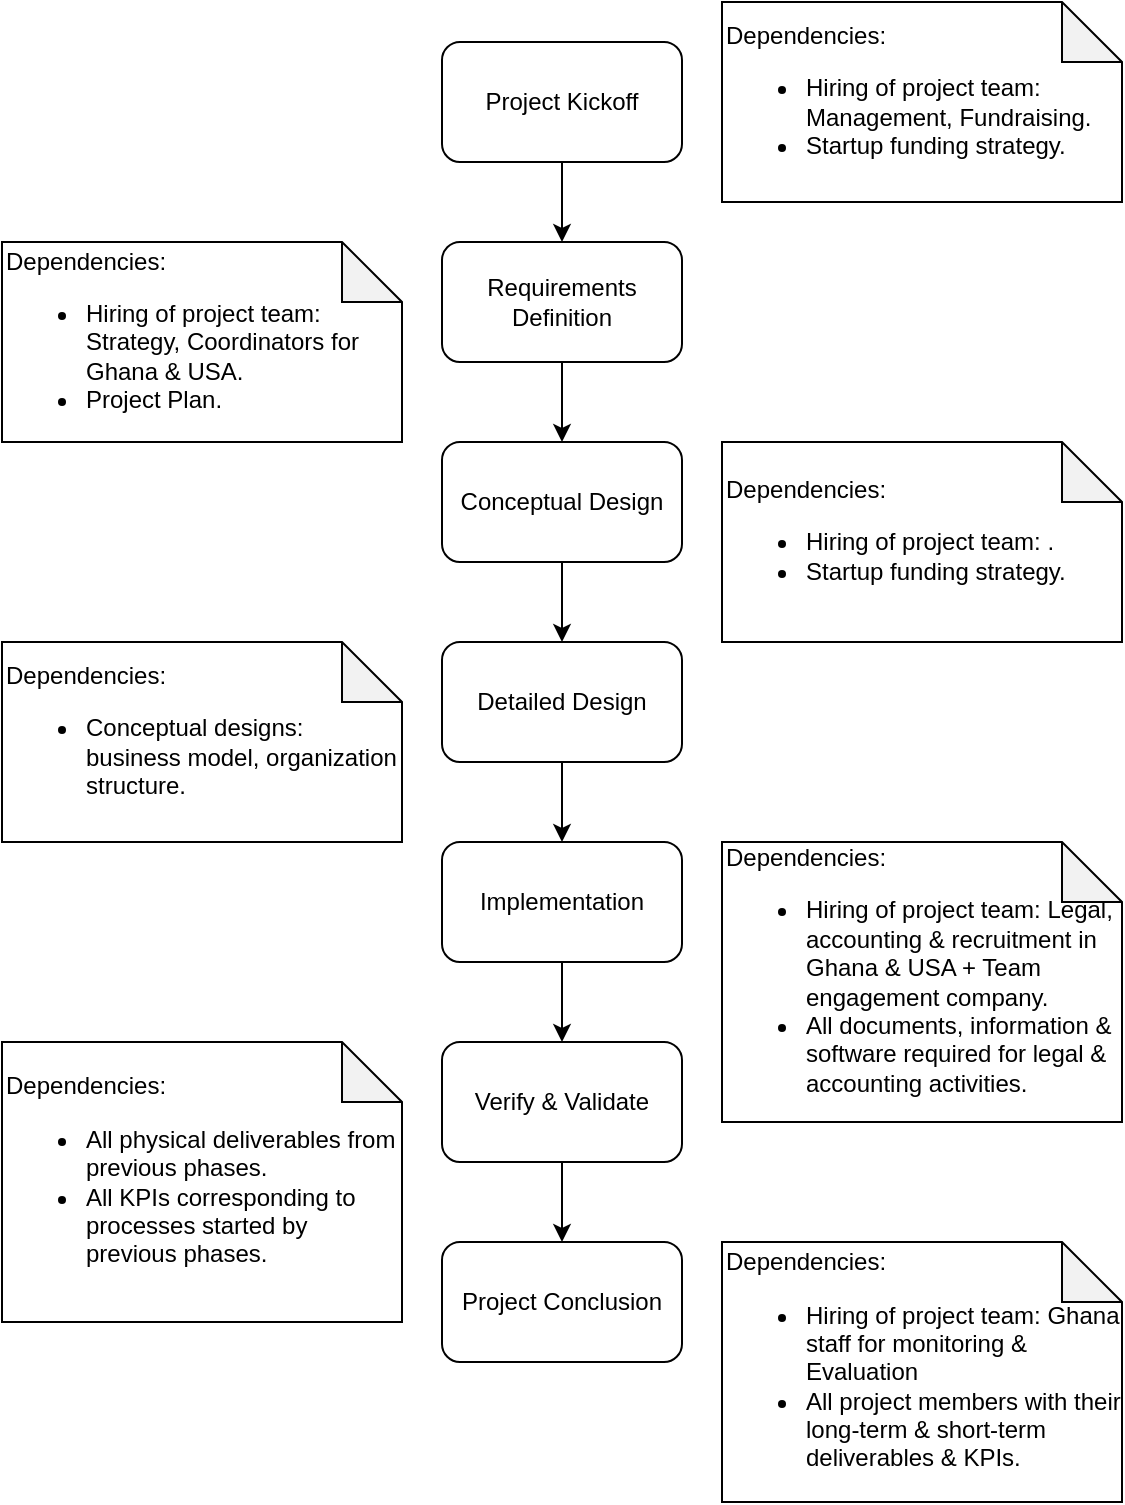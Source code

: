 <mxfile version="12.9.14" type="github">
  <diagram id="C5RBs43oDa-KdzZeNtuy" name="Page-1">
    <mxGraphModel dx="1404" dy="768" grid="1" gridSize="10" guides="1" tooltips="1" connect="1" arrows="1" fold="1" page="1" pageScale="1" pageWidth="827" pageHeight="1169" math="0" shadow="0">
      <root>
        <mxCell id="WIyWlLk6GJQsqaUBKTNV-0" />
        <mxCell id="WIyWlLk6GJQsqaUBKTNV-1" parent="WIyWlLk6GJQsqaUBKTNV-0" />
        <mxCell id="n3JwakIq0Zq1YC6O617z-7" style="edgeStyle=orthogonalEdgeStyle;rounded=0;orthogonalLoop=1;jettySize=auto;html=1;entryX=0.5;entryY=0;entryDx=0;entryDy=0;" edge="1" parent="WIyWlLk6GJQsqaUBKTNV-1" source="n3JwakIq0Zq1YC6O617z-0" target="n3JwakIq0Zq1YC6O617z-1">
          <mxGeometry relative="1" as="geometry" />
        </mxCell>
        <mxCell id="n3JwakIq0Zq1YC6O617z-0" value="Project Kickoff" style="rounded=1;whiteSpace=wrap;html=1;" vertex="1" parent="WIyWlLk6GJQsqaUBKTNV-1">
          <mxGeometry x="200" y="40" width="120" height="60" as="geometry" />
        </mxCell>
        <mxCell id="n3JwakIq0Zq1YC6O617z-8" style="edgeStyle=orthogonalEdgeStyle;rounded=0;orthogonalLoop=1;jettySize=auto;html=1;" edge="1" parent="WIyWlLk6GJQsqaUBKTNV-1" source="n3JwakIq0Zq1YC6O617z-1" target="n3JwakIq0Zq1YC6O617z-2">
          <mxGeometry relative="1" as="geometry" />
        </mxCell>
        <mxCell id="n3JwakIq0Zq1YC6O617z-1" value="Requirements Definition" style="rounded=1;whiteSpace=wrap;html=1;" vertex="1" parent="WIyWlLk6GJQsqaUBKTNV-1">
          <mxGeometry x="200" y="140" width="120" height="60" as="geometry" />
        </mxCell>
        <mxCell id="n3JwakIq0Zq1YC6O617z-9" style="edgeStyle=orthogonalEdgeStyle;rounded=0;orthogonalLoop=1;jettySize=auto;html=1;entryX=0.5;entryY=0;entryDx=0;entryDy=0;" edge="1" parent="WIyWlLk6GJQsqaUBKTNV-1" source="n3JwakIq0Zq1YC6O617z-2" target="n3JwakIq0Zq1YC6O617z-3">
          <mxGeometry relative="1" as="geometry" />
        </mxCell>
        <mxCell id="n3JwakIq0Zq1YC6O617z-2" value="Conceptual Design" style="rounded=1;whiteSpace=wrap;html=1;" vertex="1" parent="WIyWlLk6GJQsqaUBKTNV-1">
          <mxGeometry x="200" y="240" width="120" height="60" as="geometry" />
        </mxCell>
        <mxCell id="n3JwakIq0Zq1YC6O617z-10" style="edgeStyle=orthogonalEdgeStyle;rounded=0;orthogonalLoop=1;jettySize=auto;html=1;entryX=0.5;entryY=0;entryDx=0;entryDy=0;" edge="1" parent="WIyWlLk6GJQsqaUBKTNV-1" source="n3JwakIq0Zq1YC6O617z-3" target="n3JwakIq0Zq1YC6O617z-4">
          <mxGeometry relative="1" as="geometry" />
        </mxCell>
        <mxCell id="n3JwakIq0Zq1YC6O617z-3" value="Detailed Design" style="rounded=1;whiteSpace=wrap;html=1;" vertex="1" parent="WIyWlLk6GJQsqaUBKTNV-1">
          <mxGeometry x="200" y="340" width="120" height="60" as="geometry" />
        </mxCell>
        <mxCell id="n3JwakIq0Zq1YC6O617z-11" style="edgeStyle=orthogonalEdgeStyle;rounded=0;orthogonalLoop=1;jettySize=auto;html=1;entryX=0.5;entryY=0;entryDx=0;entryDy=0;" edge="1" parent="WIyWlLk6GJQsqaUBKTNV-1" source="n3JwakIq0Zq1YC6O617z-4" target="n3JwakIq0Zq1YC6O617z-5">
          <mxGeometry relative="1" as="geometry" />
        </mxCell>
        <mxCell id="n3JwakIq0Zq1YC6O617z-4" value="Implementation&lt;span style=&quot;font-family: monospace ; font-size: 0px&quot;&gt;%3CmxGraphModel%3E%3Croot%3E%3CmxCell%20id%3D%220%22%2F%3E%3CmxCell%20id%3D%221%22%20parent%3D%220%22%2F%3E%3CmxCell%20id%3D%222%22%20value%3D%22Project%20Kickoff%22%20style%3D%22rounded%3D1%3BwhiteSpace%3Dwrap%3Bhtml%3D1%3B%22%20vertex%3D%221%22%20parent%3D%221%22%3E%3CmxGeometry%20x%3D%22200%22%20y%3D%2280%22%20width%3D%22120%22%20height%3D%2260%22%20as%3D%22geometry%22%2F%3E%3C%2FmxCell%3E%3C%2Froot%3E%3C%2FmxGraphModel%3E&lt;/span&gt;" style="rounded=1;whiteSpace=wrap;html=1;" vertex="1" parent="WIyWlLk6GJQsqaUBKTNV-1">
          <mxGeometry x="200" y="440" width="120" height="60" as="geometry" />
        </mxCell>
        <mxCell id="n3JwakIq0Zq1YC6O617z-12" style="edgeStyle=orthogonalEdgeStyle;rounded=0;orthogonalLoop=1;jettySize=auto;html=1;entryX=0.5;entryY=0;entryDx=0;entryDy=0;" edge="1" parent="WIyWlLk6GJQsqaUBKTNV-1" source="n3JwakIq0Zq1YC6O617z-5" target="n3JwakIq0Zq1YC6O617z-6">
          <mxGeometry relative="1" as="geometry" />
        </mxCell>
        <mxCell id="n3JwakIq0Zq1YC6O617z-5" value="Verify &amp;amp; Validate" style="rounded=1;whiteSpace=wrap;html=1;" vertex="1" parent="WIyWlLk6GJQsqaUBKTNV-1">
          <mxGeometry x="200" y="540" width="120" height="60" as="geometry" />
        </mxCell>
        <mxCell id="n3JwakIq0Zq1YC6O617z-6" value="Project Conclusion" style="rounded=1;whiteSpace=wrap;html=1;" vertex="1" parent="WIyWlLk6GJQsqaUBKTNV-1">
          <mxGeometry x="200" y="640" width="120" height="60" as="geometry" />
        </mxCell>
        <mxCell id="n3JwakIq0Zq1YC6O617z-14" value="Dependencies:&lt;br&gt;&lt;ul&gt;&lt;li&gt;Hiring of project team: Management, Fundraising.&lt;/li&gt;&lt;li&gt;Startup funding strategy.&lt;/li&gt;&lt;/ul&gt;" style="shape=note;whiteSpace=wrap;html=1;backgroundOutline=1;darkOpacity=0.05;align=left;" vertex="1" parent="WIyWlLk6GJQsqaUBKTNV-1">
          <mxGeometry x="340" y="20" width="200" height="100" as="geometry" />
        </mxCell>
        <mxCell id="n3JwakIq0Zq1YC6O617z-15" value="Dependencies:&lt;br&gt;&lt;ul&gt;&lt;li&gt;Hiring of project team: Strategy, Coordinators for Ghana &amp;amp; USA.&lt;/li&gt;&lt;li&gt;Project Plan.&lt;/li&gt;&lt;/ul&gt;" style="shape=note;whiteSpace=wrap;html=1;backgroundOutline=1;darkOpacity=0.05;align=left;" vertex="1" parent="WIyWlLk6GJQsqaUBKTNV-1">
          <mxGeometry x="-20" y="140" width="200" height="100" as="geometry" />
        </mxCell>
        <mxCell id="n3JwakIq0Zq1YC6O617z-17" value="Dependencies:&lt;br&gt;&lt;ul&gt;&lt;li&gt;Hiring of project team: .&lt;/li&gt;&lt;li&gt;Startup funding strategy.&lt;/li&gt;&lt;/ul&gt;" style="shape=note;whiteSpace=wrap;html=1;backgroundOutline=1;darkOpacity=0.05;align=left;" vertex="1" parent="WIyWlLk6GJQsqaUBKTNV-1">
          <mxGeometry x="340" y="240" width="200" height="100" as="geometry" />
        </mxCell>
        <mxCell id="n3JwakIq0Zq1YC6O617z-18" value="Dependencies:&lt;br&gt;&lt;ul&gt;&lt;li&gt;&lt;span&gt;Conceptual designs: business model, organization structure.&lt;/span&gt;&lt;br&gt;&lt;/li&gt;&lt;/ul&gt;" style="shape=note;whiteSpace=wrap;html=1;backgroundOutline=1;darkOpacity=0.05;align=left;" vertex="1" parent="WIyWlLk6GJQsqaUBKTNV-1">
          <mxGeometry x="-20" y="340" width="200" height="100" as="geometry" />
        </mxCell>
        <mxCell id="n3JwakIq0Zq1YC6O617z-19" value="Dependencies:&lt;br&gt;&lt;ul&gt;&lt;li&gt;Hiring of project team: Legal, accounting &amp;amp; recruitment in Ghana &amp;amp; USA + Team engagement company.&lt;/li&gt;&lt;li&gt;All documents, information &amp;amp; software required for legal &amp;amp; accounting activities.&lt;/li&gt;&lt;/ul&gt;" style="shape=note;whiteSpace=wrap;html=1;backgroundOutline=1;darkOpacity=0.05;align=left;" vertex="1" parent="WIyWlLk6GJQsqaUBKTNV-1">
          <mxGeometry x="340" y="440" width="200" height="140" as="geometry" />
        </mxCell>
        <mxCell id="n3JwakIq0Zq1YC6O617z-20" value="Dependencies:&lt;br&gt;&lt;ul&gt;&lt;li&gt;&lt;span&gt;All physical deliverables from previous phases.&lt;/span&gt;&lt;br&gt;&lt;/li&gt;&lt;li&gt;All KPIs corresponding to processes started by previous phases.&lt;/li&gt;&lt;/ul&gt;" style="shape=note;whiteSpace=wrap;html=1;backgroundOutline=1;darkOpacity=0.05;align=left;" vertex="1" parent="WIyWlLk6GJQsqaUBKTNV-1">
          <mxGeometry x="-20" y="540" width="200" height="140" as="geometry" />
        </mxCell>
        <mxCell id="n3JwakIq0Zq1YC6O617z-21" value="Dependencies:&lt;br&gt;&lt;ul&gt;&lt;li&gt;Hiring of project team: Ghana staff for monitoring &amp;amp; Evaluation&lt;/li&gt;&lt;li&gt;All project members with their long-term &amp;amp; short-term deliverables &amp;amp; KPIs.&lt;/li&gt;&lt;/ul&gt;" style="shape=note;whiteSpace=wrap;html=1;backgroundOutline=1;darkOpacity=0.05;align=left;" vertex="1" parent="WIyWlLk6GJQsqaUBKTNV-1">
          <mxGeometry x="340" y="640" width="200" height="130" as="geometry" />
        </mxCell>
      </root>
    </mxGraphModel>
  </diagram>
</mxfile>
